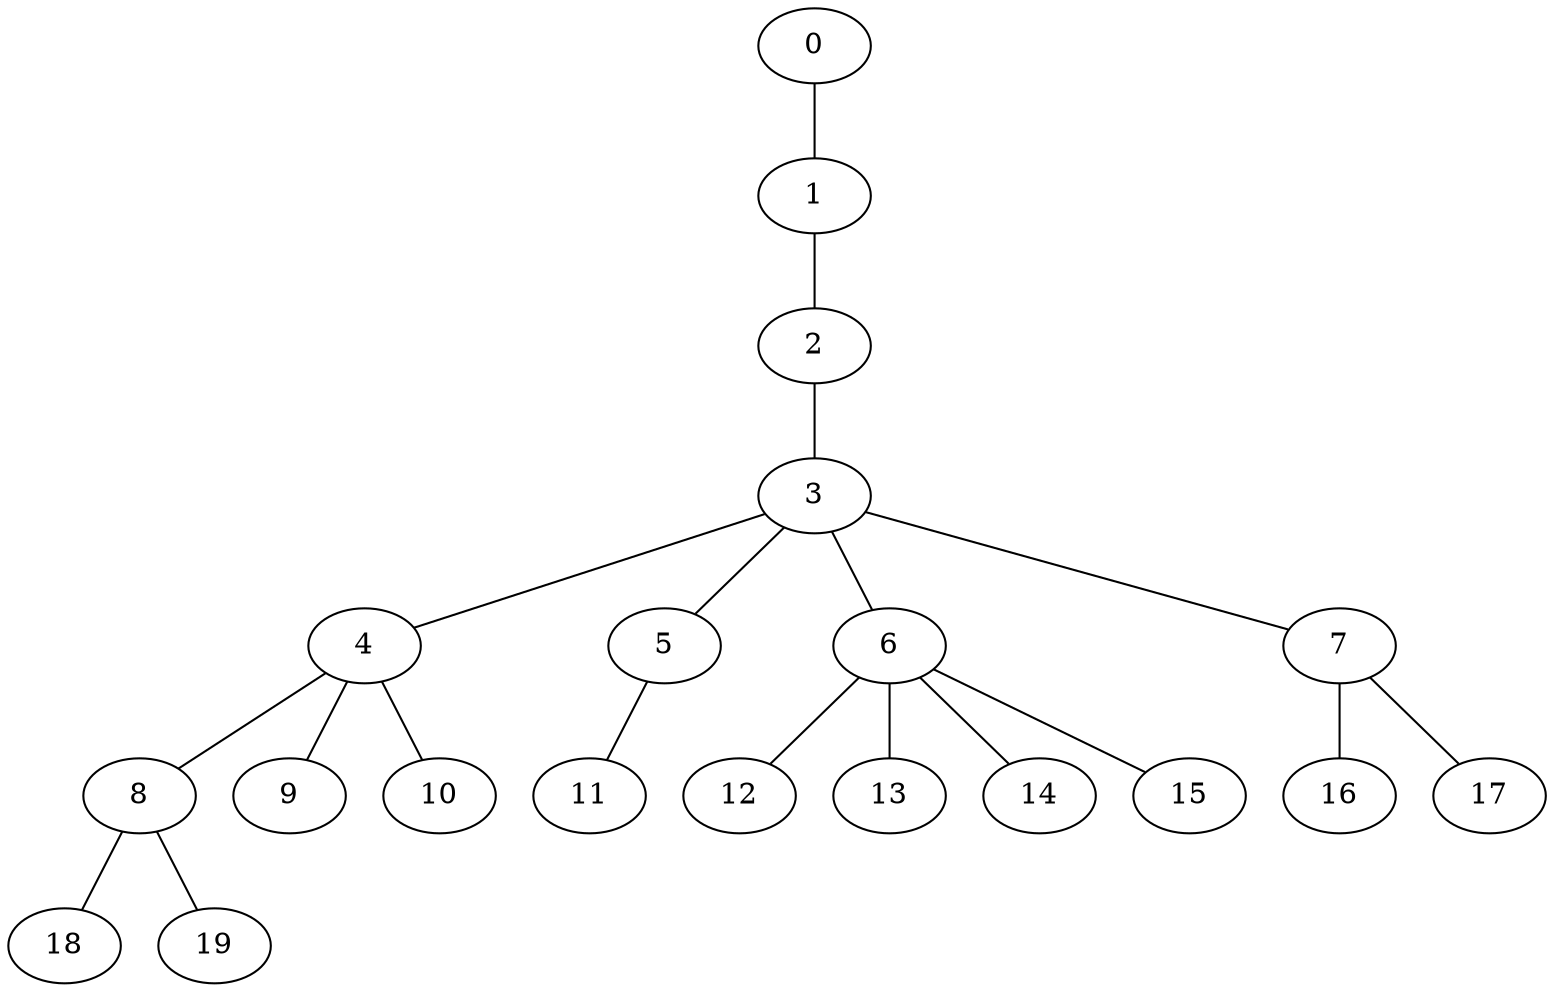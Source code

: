 
graph graphname {
    0 -- 1
1 -- 2
2 -- 3
3 -- 4
3 -- 5
3 -- 6
3 -- 7
4 -- 8
4 -- 9
4 -- 10
5 -- 11
6 -- 12
6 -- 13
6 -- 14
6 -- 15
7 -- 16
7 -- 17
8 -- 18
8 -- 19

}
